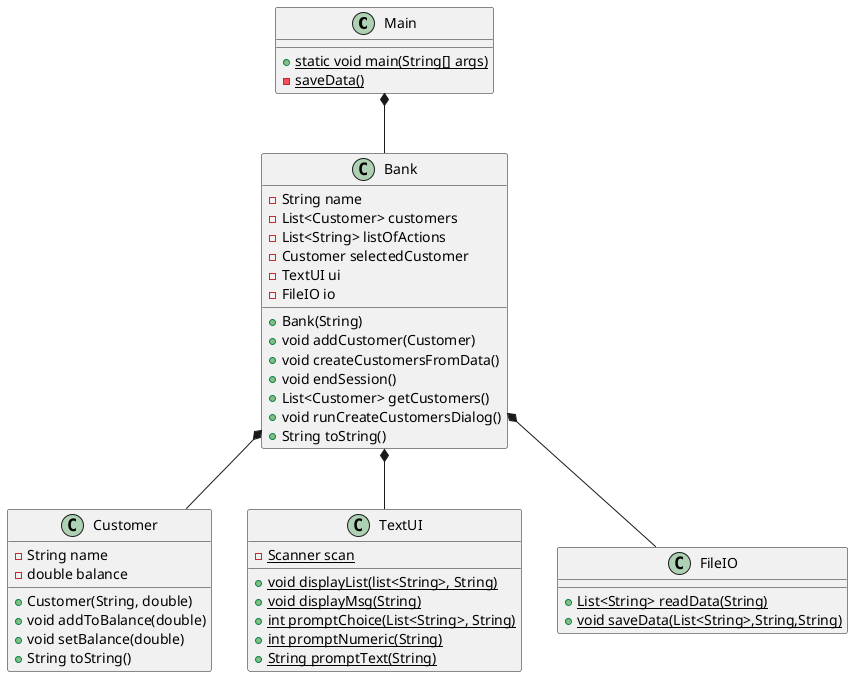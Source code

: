 @startuml
class Main{
 {static}+ static void main(String[] args)
 {static}- saveData()
}

class Bank{
 - String name
 - List<Customer> customers
 - List<String> listOfActions
 - Customer selectedCustomer
 - TextUI ui
 - FileIO io

 + Bank(String)
 + void addCustomer(Customer)
 + void createCustomersFromData()
 + void endSession()
 + List<Customer> getCustomers()
 + void runCreateCustomersDialog()
 + String toString()
}

class Customer{
 - String name
 - double balance
 + Customer(String, double)
 + void addToBalance(double)
 + void setBalance(double)
 + String toString()

}

class TextUI{
 {static}- Scanner scan
 {static}+ void displayList(list<String>, String)
 {static}+ void displayMsg(String)
 {static}+ int promptChoice(List<String>, String)
 {static}+int promptNumeric(String)
 {static}+ String promptText(String)

}
class FileIO{
{static}+List<String> readData(String)
{static}+void saveData(List<String>,String,String)
}


Main *-- Bank
Bank *-- Customer
Bank *-- TextUI
Bank *-- FileIO

@enduml